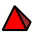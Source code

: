 <?xml version="1.0" encoding="UTF-8"?>
<dia:diagram xmlns:dia="http://www.lysator.liu.se/~alla/dia/">
  <dia:layer name="Background" visible="true" connectable="true"/>
  <dia:layer name="OU" visible="false" connectable="false">
    <dia:object type="Standard - Polygon" version="0" id="O0">
      <dia:attribute name="obj_pos">
        <dia:point val="0.5,-22.2"/>
      </dia:attribute>
      <dia:attribute name="obj_bb">
        <dia:rectangle val="0.475,-22.525;2.325,-20.975"/>
      </dia:attribute>
      <dia:attribute name="poly_points">
        <dia:point val="0.5,-22.2"/>
        <dia:point val="1.6,-22.4"/>
        <dia:point val="1.7,-22.5"/>
        <dia:point val="2.1,-22.5"/>
        <dia:point val="2.2,-22.4"/>
        <dia:point val="2.3,-22.4"/>
        <dia:point val="2.3,-21.1"/>
        <dia:point val="2.2,-21"/>
        <dia:point val="0.6,-21"/>
        <dia:point val="0.5,-21.1"/>
      </dia:attribute>
      <dia:attribute name="line_width">
        <dia:real val="0.05"/>
      </dia:attribute>
      <dia:attribute name="inner_color">
        <dia:color val="#c47f00ff"/>
      </dia:attribute>
      <dia:attribute name="show_background">
        <dia:boolean val="true"/>
      </dia:attribute>
    </dia:object>
    <dia:object type="Standard - Polygon" version="0" id="O1">
      <dia:attribute name="obj_pos">
        <dia:point val="0,-22.3"/>
      </dia:attribute>
      <dia:attribute name="obj_bb">
        <dia:rectangle val="-0.025,-22.425;2.325,-20.675"/>
      </dia:attribute>
      <dia:attribute name="poly_points">
        <dia:point val="0,-22.3"/>
        <dia:point val="0.1,-22.4"/>
        <dia:point val="1.6,-22.4"/>
        <dia:point val="1.7,-22.3"/>
        <dia:point val="2.3,-22.3"/>
        <dia:point val="2.3,-20.8"/>
        <dia:point val="2.2,-20.7"/>
        <dia:point val="0.1,-20.7"/>
        <dia:point val="0,-20.8"/>
      </dia:attribute>
      <dia:attribute name="line_width">
        <dia:real val="0.05"/>
      </dia:attribute>
      <dia:attribute name="inner_color">
        <dia:color val="#ffa500ff"/>
      </dia:attribute>
      <dia:attribute name="show_background">
        <dia:boolean val="true"/>
      </dia:attribute>
    </dia:object>
  </dia:layer>
  <dia:layer name="Certificate" visible="false" connectable="false" active="true">
    <dia:object type="Standard - Box" version="0" id="O2">
      <dia:attribute name="obj_pos">
        <dia:point val="0,-22.5"/>
      </dia:attribute>
      <dia:attribute name="obj_bb">
        <dia:rectangle val="-0.025,-22.525;2.325,-20.675"/>
      </dia:attribute>
      <dia:attribute name="elem_corner">
        <dia:point val="0,-22.5"/>
      </dia:attribute>
      <dia:attribute name="elem_width">
        <dia:real val="2.3"/>
      </dia:attribute>
      <dia:attribute name="elem_height">
        <dia:real val="1.8"/>
      </dia:attribute>
      <dia:attribute name="border_width">
        <dia:real val="0.05"/>
      </dia:attribute>
      <dia:attribute name="show_background">
        <dia:boolean val="true"/>
      </dia:attribute>
    </dia:object>
    <dia:object type="Standard - Polygon" version="0" id="O3">
      <dia:attribute name="obj_pos">
        <dia:point val="1.8,-21"/>
      </dia:attribute>
      <dia:attribute name="obj_bb">
        <dia:rectangle val="1.553,-21.039;1.932,-20.517"/>
      </dia:attribute>
      <dia:attribute name="poly_points">
        <dia:point val="1.8,-21"/>
        <dia:point val="1.9,-20.9"/>
        <dia:point val="1.7,-20.6"/>
        <dia:point val="1.7,-20.7"/>
        <dia:point val="1.6,-20.7"/>
      </dia:attribute>
      <dia:attribute name="line_width">
        <dia:real val="0.05"/>
      </dia:attribute>
      <dia:attribute name="inner_color">
        <dia:color val="#ff0000ff"/>
      </dia:attribute>
      <dia:attribute name="show_background">
        <dia:boolean val="true"/>
      </dia:attribute>
    </dia:object>
    <dia:object type="Standard - Polygon" version="0" id="O4">
      <dia:attribute name="obj_pos">
        <dia:point val="2.1,-21"/>
      </dia:attribute>
      <dia:attribute name="obj_bb">
        <dia:rectangle val="1.968,-21.039;2.347,-20.517"/>
      </dia:attribute>
      <dia:attribute name="poly_points">
        <dia:point val="2.1,-21"/>
        <dia:point val="2,-20.9"/>
        <dia:point val="2.2,-20.6"/>
        <dia:point val="2.2,-20.7"/>
        <dia:point val="2.3,-20.7"/>
      </dia:attribute>
      <dia:attribute name="line_width">
        <dia:real val="0.05"/>
      </dia:attribute>
      <dia:attribute name="inner_color">
        <dia:color val="#ff0000ff"/>
      </dia:attribute>
      <dia:attribute name="show_background">
        <dia:boolean val="true"/>
      </dia:attribute>
    </dia:object>
    <dia:object type="Standard - Box" version="0" id="O5">
      <dia:attribute name="obj_pos">
        <dia:point val="0.2,-22.3"/>
      </dia:attribute>
      <dia:attribute name="obj_bb">
        <dia:rectangle val="0.175,-22.325;2.125,-20.875"/>
      </dia:attribute>
      <dia:attribute name="elem_corner">
        <dia:point val="0.2,-22.3"/>
      </dia:attribute>
      <dia:attribute name="elem_width">
        <dia:real val="1.9"/>
      </dia:attribute>
      <dia:attribute name="elem_height">
        <dia:real val="1.4"/>
      </dia:attribute>
      <dia:attribute name="border_width">
        <dia:real val="0.05"/>
      </dia:attribute>
      <dia:attribute name="border_color">
        <dia:color val="#0000ffff"/>
      </dia:attribute>
      <dia:attribute name="show_background">
        <dia:boolean val="false"/>
      </dia:attribute>
    </dia:object>
    <dia:object type="Standard - Ellipse" version="0" id="O6">
      <dia:attribute name="obj_pos">
        <dia:point val="1.7,-21.3"/>
      </dia:attribute>
      <dia:attribute name="obj_bb">
        <dia:rectangle val="1.675,-21.325;2.225,-20.775"/>
      </dia:attribute>
      <dia:attribute name="elem_corner">
        <dia:point val="1.7,-21.3"/>
      </dia:attribute>
      <dia:attribute name="elem_width">
        <dia:real val="0.5"/>
      </dia:attribute>
      <dia:attribute name="elem_height">
        <dia:real val="0.5"/>
      </dia:attribute>
      <dia:attribute name="border_width">
        <dia:real val="0.05"/>
      </dia:attribute>
      <dia:attribute name="inner_color">
        <dia:color val="#ffff00ff"/>
      </dia:attribute>
    </dia:object>
  </dia:layer>
  <dia:layer name="Policy" visible="false" connectable="false">
    <dia:object type="Standard - Box" version="0" id="O7">
      <dia:attribute name="obj_pos">
        <dia:point val="1.15,-21.04"/>
      </dia:attribute>
      <dia:attribute name="obj_bb">
        <dia:rectangle val="1.125,-21.065;2.075,-20.575"/>
      </dia:attribute>
      <dia:attribute name="elem_corner">
        <dia:point val="1.15,-21.04"/>
      </dia:attribute>
      <dia:attribute name="elem_width">
        <dia:real val="0.9"/>
      </dia:attribute>
      <dia:attribute name="elem_height">
        <dia:real val="0.44"/>
      </dia:attribute>
      <dia:attribute name="border_width">
        <dia:real val="0.05"/>
      </dia:attribute>
      <dia:attribute name="show_background">
        <dia:boolean val="true"/>
      </dia:attribute>
    </dia:object>
    <dia:object type="Standard - Beziergon" version="0" id="O8">
      <dia:attribute name="obj_pos">
        <dia:point val="0.4,-22.2"/>
      </dia:attribute>
      <dia:attribute name="obj_bb">
        <dia:rectangle val="0.2,-22.425;2.1,-20.575"/>
      </dia:attribute>
      <dia:attribute name="bez_points">
        <dia:point val="0.4,-22.2"/>
        <dia:point val="0.4,-22.3"/>
        <dia:point val="0.3,-22.4"/>
        <dia:point val="0.2,-22.4"/>
        <dia:point val="0.733,-22.4"/>
        <dia:point val="1.267,-22.4"/>
        <dia:point val="1.8,-22.4"/>
        <dia:point val="1.9,-22.4"/>
        <dia:point val="2,-22.3"/>
        <dia:point val="2,-22.2"/>
        <dia:point val="1.967,-21.733"/>
        <dia:point val="1.9,-20.9"/>
        <dia:point val="1.9,-20.8"/>
        <dia:point val="1.9,-20.7"/>
        <dia:point val="2,-20.6"/>
        <dia:point val="2.1,-20.6"/>
        <dia:point val="1.567,-20.6"/>
        <dia:point val="1.033,-20.6"/>
        <dia:point val="0.5,-20.6"/>
        <dia:point val="0.4,-20.6"/>
        <dia:point val="0.3,-20.7"/>
        <dia:point val="0.3,-20.8"/>
        <dia:point val="0.3,-20.9"/>
        <dia:point val="0.367,-21.733"/>
      </dia:attribute>
      <dia:attribute name="corner_types">
        <dia:enum val="2"/>
        <dia:enum val="2"/>
        <dia:enum val="2"/>
        <dia:enum val="2"/>
        <dia:enum val="0"/>
        <dia:enum val="2"/>
        <dia:enum val="2"/>
        <dia:enum val="0"/>
        <dia:enum val="2"/>
      </dia:attribute>
      <dia:attribute name="line_width">
        <dia:real val="0.05"/>
      </dia:attribute>
      <dia:attribute name="show_background">
        <dia:boolean val="true"/>
      </dia:attribute>
    </dia:object>
    <dia:object type="Gradient - Dark-light vertical gradient" version="1" id="O9">
      <dia:attribute name="obj_pos">
        <dia:point val="0.4,-22.25"/>
      </dia:attribute>
      <dia:attribute name="obj_bb">
        <dia:rectangle val="0.4,-22.25;2,-21.65"/>
      </dia:attribute>
      <dia:attribute name="meta">
        <dia:composite type="dict"/>
      </dia:attribute>
      <dia:attribute name="elem_corner">
        <dia:point val="0.4,-22.25"/>
      </dia:attribute>
      <dia:attribute name="elem_width">
        <dia:real val="1.6"/>
      </dia:attribute>
      <dia:attribute name="elem_height">
        <dia:real val="0.6"/>
      </dia:attribute>
      <dia:attribute name="line_width">
        <dia:real val="0.05"/>
      </dia:attribute>
      <dia:attribute name="line_colour">
        <dia:color val="#000000ff"/>
      </dia:attribute>
      <dia:attribute name="fill_colour">
        <dia:color val="#ffffffff"/>
      </dia:attribute>
      <dia:attribute name="show_background">
        <dia:boolean val="true"/>
      </dia:attribute>
      <dia:attribute name="line_style">
        <dia:enum val="0"/>
        <dia:real val="1"/>
      </dia:attribute>
      <dia:attribute name="flip_horizontal">
        <dia:boolean val="false"/>
      </dia:attribute>
      <dia:attribute name="flip_vertical">
        <dia:boolean val="false"/>
      </dia:attribute>
      <dia:attribute name="subscale">
        <dia:real val="1"/>
      </dia:attribute>
    </dia:object>
    <dia:object type="Standard - Ellipse" version="0" id="O10">
      <dia:attribute name="obj_pos">
        <dia:point val="1.9,-21.04"/>
      </dia:attribute>
      <dia:attribute name="obj_bb">
        <dia:rectangle val="1.875,-21.065;2.245,-20.575"/>
      </dia:attribute>
      <dia:attribute name="elem_corner">
        <dia:point val="1.9,-21.04"/>
      </dia:attribute>
      <dia:attribute name="elem_width">
        <dia:real val="0.32"/>
      </dia:attribute>
      <dia:attribute name="elem_height">
        <dia:real val="0.44"/>
      </dia:attribute>
      <dia:attribute name="border_width">
        <dia:real val="0.05"/>
      </dia:attribute>
    </dia:object>
    <dia:object type="Standard - Polygon" version="0" id="O11">
      <dia:attribute name="obj_pos">
        <dia:point val="0.3,-22.4"/>
      </dia:attribute>
      <dia:attribute name="obj_bb">
        <dia:rectangle val="0.265,-22.425;1.3,-22.375"/>
      </dia:attribute>
      <dia:attribute name="poly_points">
        <dia:point val="0.3,-22.4"/>
        <dia:point val="1.3,-22.4"/>
        <dia:point val="0.3,-22.4"/>
      </dia:attribute>
      <dia:attribute name="line_width">
        <dia:real val="0.05"/>
      </dia:attribute>
      <dia:attribute name="show_background">
        <dia:boolean val="true"/>
      </dia:attribute>
    </dia:object>
    <dia:object type="Standard - Polygon" version="0" id="O12">
      <dia:attribute name="obj_pos">
        <dia:point val="0.2,-22.4"/>
      </dia:attribute>
      <dia:attribute name="obj_bb">
        <dia:rectangle val="0.2,-22.4;2,-22.2"/>
      </dia:attribute>
      <dia:attribute name="poly_points">
        <dia:point val="0.2,-22.4"/>
        <dia:point val="1.88,-22.4"/>
        <dia:point val="1.96,-22.32"/>
        <dia:point val="2,-22.2"/>
        <dia:point val="0.4,-22.2"/>
        <dia:point val="0.36,-22.32"/>
      </dia:attribute>
      <dia:attribute name="line_color">
        <dia:color val="#d6d6d6ff"/>
      </dia:attribute>
      <dia:attribute name="line_width">
        <dia:real val="2.986e-38"/>
      </dia:attribute>
      <dia:attribute name="inner_color">
        <dia:color val="#d6d6d6ff"/>
      </dia:attribute>
      <dia:attribute name="show_background">
        <dia:boolean val="true"/>
      </dia:attribute>
    </dia:object>
    <dia:object type="Standard - Beziergon" version="0" id="O13">
      <dia:attribute name="obj_pos">
        <dia:point val="0.4,-22.2"/>
      </dia:attribute>
      <dia:attribute name="obj_bb">
        <dia:rectangle val="0.2,-22.425;2.1,-20.575"/>
      </dia:attribute>
      <dia:attribute name="bez_points">
        <dia:point val="0.4,-22.2"/>
        <dia:point val="0.4,-22.3"/>
        <dia:point val="0.3,-22.4"/>
        <dia:point val="0.2,-22.4"/>
        <dia:point val="0.733,-22.4"/>
        <dia:point val="1.267,-22.4"/>
        <dia:point val="1.8,-22.4"/>
        <dia:point val="1.9,-22.4"/>
        <dia:point val="2,-22.3"/>
        <dia:point val="2,-22.2"/>
        <dia:point val="1.967,-21.733"/>
        <dia:point val="1.9,-20.9"/>
        <dia:point val="1.9,-20.8"/>
        <dia:point val="1.9,-20.7"/>
        <dia:point val="2,-20.6"/>
        <dia:point val="2.1,-20.6"/>
        <dia:point val="1.567,-20.6"/>
        <dia:point val="1.033,-20.6"/>
        <dia:point val="0.5,-20.6"/>
        <dia:point val="0.4,-20.6"/>
        <dia:point val="0.3,-20.7"/>
        <dia:point val="0.3,-20.8"/>
        <dia:point val="0.3,-20.9"/>
        <dia:point val="0.367,-21.733"/>
      </dia:attribute>
      <dia:attribute name="corner_types">
        <dia:enum val="2"/>
        <dia:enum val="2"/>
        <dia:enum val="2"/>
        <dia:enum val="2"/>
        <dia:enum val="0"/>
        <dia:enum val="2"/>
        <dia:enum val="2"/>
        <dia:enum val="0"/>
        <dia:enum val="2"/>
      </dia:attribute>
      <dia:attribute name="line_width">
        <dia:real val="0.05"/>
      </dia:attribute>
      <dia:attribute name="show_background">
        <dia:boolean val="false"/>
      </dia:attribute>
    </dia:object>
  </dia:layer>
  <dia:layer name="Lines - Staggered" visible="false" connectable="false">
    <dia:object type="Standard - Line" version="0" id="O14">
      <dia:attribute name="obj_pos">
        <dia:point val="0.68,-22.1"/>
      </dia:attribute>
      <dia:attribute name="obj_bb">
        <dia:rectangle val="0.655,-22.125;1.805,-22.075"/>
      </dia:attribute>
      <dia:attribute name="conn_endpoints">
        <dia:point val="0.68,-22.1"/>
        <dia:point val="1.78,-22.1"/>
      </dia:attribute>
      <dia:attribute name="numcp">
        <dia:int val="1"/>
      </dia:attribute>
      <dia:attribute name="line_width">
        <dia:real val="0.05"/>
      </dia:attribute>
    </dia:object>
    <dia:object type="Standard - Line" version="0" id="O15">
      <dia:attribute name="obj_pos">
        <dia:point val="0.64,-21.8"/>
      </dia:attribute>
      <dia:attribute name="obj_bb">
        <dia:rectangle val="0.615,-21.825;1.765,-21.775"/>
      </dia:attribute>
      <dia:attribute name="conn_endpoints">
        <dia:point val="0.64,-21.8"/>
        <dia:point val="1.74,-21.8"/>
      </dia:attribute>
      <dia:attribute name="numcp">
        <dia:int val="1"/>
      </dia:attribute>
      <dia:attribute name="line_width">
        <dia:real val="0.05"/>
      </dia:attribute>
    </dia:object>
    <dia:object type="Standard - Line" version="0" id="O16">
      <dia:attribute name="obj_pos">
        <dia:point val="0.62,-21.5"/>
      </dia:attribute>
      <dia:attribute name="obj_bb">
        <dia:rectangle val="0.595,-21.525;1.745,-21.475"/>
      </dia:attribute>
      <dia:attribute name="conn_endpoints">
        <dia:point val="0.62,-21.5"/>
        <dia:point val="1.72,-21.5"/>
      </dia:attribute>
      <dia:attribute name="numcp">
        <dia:int val="1"/>
      </dia:attribute>
      <dia:attribute name="line_width">
        <dia:real val="0.05"/>
      </dia:attribute>
    </dia:object>
    <dia:object type="Standard - Line" version="0" id="O17">
      <dia:attribute name="obj_pos">
        <dia:point val="0.6,-21.2"/>
      </dia:attribute>
      <dia:attribute name="obj_bb">
        <dia:rectangle val="0.575,-21.225;1.705,-21.175"/>
      </dia:attribute>
      <dia:attribute name="conn_endpoints">
        <dia:point val="0.6,-21.2"/>
        <dia:point val="1.68,-21.2"/>
      </dia:attribute>
      <dia:attribute name="numcp">
        <dia:int val="1"/>
      </dia:attribute>
      <dia:attribute name="line_width">
        <dia:real val="0.05"/>
      </dia:attribute>
    </dia:object>
    <dia:object type="Standard - Line" version="0" id="O18">
      <dia:attribute name="obj_pos">
        <dia:point val="0.58,-20.9"/>
      </dia:attribute>
      <dia:attribute name="obj_bb">
        <dia:rectangle val="0.555,-20.925;1.685,-20.875"/>
      </dia:attribute>
      <dia:attribute name="conn_endpoints">
        <dia:point val="0.58,-20.9"/>
        <dia:point val="1.66,-20.9"/>
      </dia:attribute>
      <dia:attribute name="numcp">
        <dia:int val="1"/>
      </dia:attribute>
      <dia:attribute name="line_width">
        <dia:real val="0.05"/>
      </dia:attribute>
    </dia:object>
  </dia:layer>
  <dia:layer name="Lines - Straight" visible="false" connectable="false">
    <dia:object type="Standard - Line" version="0" id="O19">
      <dia:attribute name="obj_pos">
        <dia:point val="0.4,-21.9"/>
      </dia:attribute>
      <dia:attribute name="obj_bb">
        <dia:rectangle val="0.375,-21.925;1.925,-21.875"/>
      </dia:attribute>
      <dia:attribute name="conn_endpoints">
        <dia:point val="0.4,-21.9"/>
        <dia:point val="1.9,-21.9"/>
      </dia:attribute>
      <dia:attribute name="numcp">
        <dia:int val="1"/>
      </dia:attribute>
      <dia:attribute name="line_width">
        <dia:real val="0.05"/>
      </dia:attribute>
    </dia:object>
    <dia:object type="Standard - Line" version="0" id="O20">
      <dia:attribute name="obj_pos">
        <dia:point val="0.4,-21.7"/>
      </dia:attribute>
      <dia:attribute name="obj_bb">
        <dia:rectangle val="0.375,-21.725;1.925,-21.675"/>
      </dia:attribute>
      <dia:attribute name="conn_endpoints">
        <dia:point val="0.4,-21.7"/>
        <dia:point val="1.9,-21.7"/>
      </dia:attribute>
      <dia:attribute name="numcp">
        <dia:int val="1"/>
      </dia:attribute>
      <dia:attribute name="line_width">
        <dia:real val="0.05"/>
      </dia:attribute>
    </dia:object>
    <dia:object type="Standard - Line" version="0" id="O21">
      <dia:attribute name="obj_pos">
        <dia:point val="0.7,-22.1"/>
      </dia:attribute>
      <dia:attribute name="obj_bb">
        <dia:rectangle val="0.675,-22.125;1.625,-22.075"/>
      </dia:attribute>
      <dia:attribute name="conn_endpoints">
        <dia:point val="0.7,-22.1"/>
        <dia:point val="1.6,-22.1"/>
      </dia:attribute>
      <dia:attribute name="numcp">
        <dia:int val="1"/>
      </dia:attribute>
      <dia:attribute name="line_width">
        <dia:real val="0.05"/>
      </dia:attribute>
    </dia:object>
    <dia:object type="Standard - Line" version="0" id="O22">
      <dia:attribute name="obj_pos">
        <dia:point val="0.4,-21.5"/>
      </dia:attribute>
      <dia:attribute name="obj_bb">
        <dia:rectangle val="0.375,-21.525;1.925,-21.475"/>
      </dia:attribute>
      <dia:attribute name="conn_endpoints">
        <dia:point val="0.4,-21.5"/>
        <dia:point val="1.9,-21.5"/>
      </dia:attribute>
      <dia:attribute name="numcp">
        <dia:int val="1"/>
      </dia:attribute>
      <dia:attribute name="line_width">
        <dia:real val="0.05"/>
      </dia:attribute>
    </dia:object>
    <dia:object type="Standard - Line" version="0" id="O23">
      <dia:attribute name="obj_pos">
        <dia:point val="0.4,-21.3"/>
      </dia:attribute>
      <dia:attribute name="obj_bb">
        <dia:rectangle val="0.375,-21.325;1.625,-21.275"/>
      </dia:attribute>
      <dia:attribute name="conn_endpoints">
        <dia:point val="0.4,-21.3"/>
        <dia:point val="1.6,-21.3"/>
      </dia:attribute>
      <dia:attribute name="numcp">
        <dia:int val="1"/>
      </dia:attribute>
      <dia:attribute name="line_width">
        <dia:real val="0.05"/>
      </dia:attribute>
    </dia:object>
    <dia:object type="Standard - Line" version="0" id="O24">
      <dia:attribute name="obj_pos">
        <dia:point val="0.4,-21.1"/>
      </dia:attribute>
      <dia:attribute name="obj_bb">
        <dia:rectangle val="0.375,-21.125;1.625,-21.075"/>
      </dia:attribute>
      <dia:attribute name="conn_endpoints">
        <dia:point val="0.4,-21.1"/>
        <dia:point val="1.6,-21.1"/>
      </dia:attribute>
      <dia:attribute name="numcp">
        <dia:int val="1"/>
      </dia:attribute>
      <dia:attribute name="line_width">
        <dia:real val="0.05"/>
      </dia:attribute>
    </dia:object>
  </dia:layer>
  <dia:layer name="Citrix" visible="false" connectable="false">
    <dia:object type="Standard - Polygon" version="0" id="O25">
      <dia:attribute name="obj_pos">
        <dia:point val="1.15,-22.2"/>
      </dia:attribute>
      <dia:attribute name="obj_bb">
        <dia:rectangle val="0.53,-22.2;1.77,-21.02"/>
      </dia:attribute>
      <dia:attribute name="poly_points">
        <dia:point val="1.15,-22.2"/>
        <dia:point val="1.77,-21.61"/>
        <dia:point val="1.15,-21.02"/>
        <dia:point val="0.53,-21.61"/>
      </dia:attribute>
      <dia:attribute name="line_width">
        <dia:real val="2.986e-38"/>
      </dia:attribute>
      <dia:attribute name="show_background">
        <dia:boolean val="true"/>
      </dia:attribute>
    </dia:object>
    <dia:object type="Standard - Beziergon" version="0" id="O26">
      <dia:attribute name="obj_pos">
        <dia:point val="1.15,-22.2"/>
      </dia:attribute>
      <dia:attribute name="obj_bb">
        <dia:rectangle val="0.525,-22.2;1.775,-21.02"/>
      </dia:attribute>
      <dia:attribute name="bez_points">
        <dia:point val="1.15,-22.2"/>
        <dia:point val="1.494,-22.2"/>
        <dia:point val="1.775,-21.934"/>
        <dia:point val="1.775,-21.61"/>
        <dia:point val="1.775,-21.285"/>
        <dia:point val="1.494,-21.02"/>
        <dia:point val="1.15,-21.02"/>
        <dia:point val="0.806,-21.02"/>
        <dia:point val="0.525,-21.285"/>
        <dia:point val="0.525,-21.61"/>
        <dia:point val="0.525,-21.934"/>
        <dia:point val="0.806,-22.2"/>
      </dia:attribute>
      <dia:attribute name="corner_types">
        <dia:enum val="2"/>
        <dia:enum val="2"/>
        <dia:enum val="2"/>
        <dia:enum val="2"/>
        <dia:enum val="2"/>
      </dia:attribute>
      <dia:attribute name="line_color">
        <dia:color val="#7f7f7fff"/>
      </dia:attribute>
      <dia:attribute name="line_width">
        <dia:real val="0"/>
      </dia:attribute>
      <dia:attribute name="inner_color">
        <dia:color val="#4d4d4dff"/>
      </dia:attribute>
      <dia:attribute name="show_background">
        <dia:boolean val="true"/>
      </dia:attribute>
    </dia:object>
    <dia:object type="Standard - Path" version="0" id="O27">
      <dia:attribute name="obj_pos">
        <dia:point val="1.15,-21.715"/>
      </dia:attribute>
      <dia:attribute name="obj_bb">
        <dia:rectangle val="0.625,-22.1;1.675,-21.1"/>
      </dia:attribute>
      <dia:attribute name="meta">
        <dia:composite type="dict"/>
      </dia:attribute>
      <dia:attribute name="bez_points">
        <dia:bezpoint type="moveto" p1="1.15,-21.715"/>
        <dia:bezpoint type="curveto" p1="1.219,-21.715" p2="1.275,-21.663" p3="1.275,-21.6"/>
        <dia:bezpoint type="curveto" p1="1.275,-21.537" p2="1.219,-21.485" p3="1.15,-21.485"/>
        <dia:bezpoint type="curveto" p1="1.081,-21.485" p2="1.025,-21.537" p3="1.025,-21.6"/>
        <dia:bezpoint type="curveto" p1="1.025,-21.663" p2="1.081,-21.715" p3="1.15,-21.715"/>
        <dia:bezpoint type="moveto" p1="1.15,-22.1"/>
        <dia:bezpoint type="curveto" p1="1.439,-22.1" p2="1.675,-21.875" p3="1.675,-21.6"/>
        <dia:bezpoint type="curveto" p1="1.675,-21.325" p2="1.439,-21.1" p3="1.15,-21.1"/>
        <dia:bezpoint type="curveto" p1="0.861,-21.1" p2="0.625,-21.325" p3="0.625,-21.6"/>
        <dia:bezpoint type="curveto" p1="0.625,-21.875" p2="0.861,-22.1" p3="1.15,-22.1"/>
        <dia:bezpoint type="moveto" p1="1.15,-22.004"/>
        <dia:bezpoint type="curveto" p1="1.384,-22.004" p2="1.575,-21.822" p3="1.575,-21.6"/>
        <dia:bezpoint type="curveto" p1="1.575,-21.378" p2="1.384,-21.196" p3="1.15,-21.196"/>
        <dia:bezpoint type="curveto" p1="0.916,-21.196" p2="0.725,-21.378" p3="0.725,-21.6"/>
        <dia:bezpoint type="curveto" p1="0.725,-21.822" p2="0.916,-22.004" p3="1.15,-22.004"/>
        <dia:bezpoint type="moveto" p1="1.15,-21.908"/>
        <dia:bezpoint type="curveto" p1="1.329,-21.908" p2="1.475,-21.769" p3="1.475,-21.6"/>
        <dia:bezpoint type="curveto" p1="1.475,-21.431" p2="1.329,-21.292" p3="1.15,-21.292"/>
        <dia:bezpoint type="curveto" p1="0.971,-21.292" p2="0.825,-21.431" p3="0.825,-21.6"/>
        <dia:bezpoint type="curveto" p1="0.825,-21.769" p2="0.971,-21.908" p3="1.15,-21.908"/>
        <dia:bezpoint type="moveto" p1="1.15,-21.811"/>
        <dia:bezpoint type="curveto" p1="1.274,-21.811" p2="1.375,-21.716" p3="1.375,-21.6"/>
        <dia:bezpoint type="curveto" p1="1.375,-21.484" p2="1.274,-21.389" p3="1.15,-21.389"/>
        <dia:bezpoint type="curveto" p1="1.026,-21.389" p2="0.925,-21.484" p3="0.925,-21.6"/>
        <dia:bezpoint type="curveto" p1="0.925,-21.716" p2="1.026,-21.811" p3="1.15,-21.811"/>
      </dia:attribute>
      <dia:attribute name="stroke_or_fill">
        <dia:enum val="3"/>
      </dia:attribute>
      <dia:attribute name="line_width">
        <dia:real val="0"/>
      </dia:attribute>
      <dia:attribute name="line_colour">
        <dia:color val="#7f7f7fff"/>
      </dia:attribute>
      <dia:attribute name="line_style">
        <dia:enum val="0"/>
        <dia:real val="1"/>
      </dia:attribute>
      <dia:attribute name="line_join">
        <dia:enum val="0"/>
      </dia:attribute>
      <dia:attribute name="line_caps">
        <dia:enum val="0"/>
      </dia:attribute>
      <dia:attribute name="fill_colour">
        <dia:color val="#ffffffff"/>
      </dia:attribute>
      <dia:attribute name="show_control_lines">
        <dia:boolean val="false"/>
      </dia:attribute>
      <dia:attribute name="pattern"/>
    </dia:object>
    <dia:object type="Standard - Polygon" version="0" id="O28">
      <dia:attribute name="obj_pos">
        <dia:point val="1.075,-22.15"/>
      </dia:attribute>
      <dia:attribute name="obj_bb">
        <dia:rectangle val="1.075,-22.15;1.725,-21.5"/>
      </dia:attribute>
      <dia:attribute name="poly_points">
        <dia:point val="1.075,-22.15"/>
        <dia:point val="1.375,-22.1"/>
        <dia:point val="1.575,-21.95"/>
        <dia:point val="1.675,-21.8"/>
        <dia:point val="1.725,-21.5"/>
        <dia:point val="1.325,-21.5"/>
        <dia:point val="1.275,-21.7"/>
        <dia:point val="1.075,-21.75"/>
      </dia:attribute>
      <dia:attribute name="line_color">
        <dia:color val="#4d4d4dff"/>
      </dia:attribute>
      <dia:attribute name="line_width">
        <dia:real val="0"/>
      </dia:attribute>
      <dia:attribute name="inner_color">
        <dia:color val="#4d4d4dff"/>
      </dia:attribute>
      <dia:attribute name="show_background">
        <dia:boolean val="true"/>
      </dia:attribute>
    </dia:object>
  </dia:layer>
  <dia:layer name="Group User" visible="false" connectable="false">
    <dia:object type="Standard - Beziergon" version="0" id="O29">
      <dia:attribute name="obj_pos">
        <dia:point val="1.1,-21.6"/>
      </dia:attribute>
      <dia:attribute name="obj_bb">
        <dia:rectangle val="0.965,-21.784;1.835,-20.975"/>
      </dia:attribute>
      <dia:attribute name="bez_points">
        <dia:point val="1.1,-21.6"/>
        <dia:point val="1.171,-21.812"/>
        <dia:point val="1.629,-21.812"/>
        <dia:point val="1.7,-21.6"/>
        <dia:point val="1.8,-21.3"/>
        <dia:point val="1.8,-21"/>
        <dia:point val="1.8,-21"/>
        <dia:point val="1.5,-21"/>
        <dia:point val="1.3,-21"/>
        <dia:point val="1,-21"/>
        <dia:point val="1,-21"/>
        <dia:point val="1,-21.3"/>
      </dia:attribute>
      <dia:attribute name="corner_types">
        <dia:enum val="1"/>
        <dia:enum val="1"/>
        <dia:enum val="2"/>
        <dia:enum val="2"/>
        <dia:enum val="1"/>
      </dia:attribute>
      <dia:attribute name="line_width">
        <dia:real val="0.05"/>
      </dia:attribute>
      <dia:attribute name="inner_color">
        <dia:color val="#00ff00ff"/>
      </dia:attribute>
      <dia:attribute name="show_background">
        <dia:boolean val="true"/>
      </dia:attribute>
    </dia:object>
    <dia:object type="Standard - Ellipse" version="0" id="O30">
      <dia:attribute name="obj_pos">
        <dia:point val="1.1,-22.2"/>
      </dia:attribute>
      <dia:attribute name="obj_bb">
        <dia:rectangle val="1.075,-22.225;1.725,-21.575"/>
      </dia:attribute>
      <dia:attribute name="elem_corner">
        <dia:point val="1.1,-22.2"/>
      </dia:attribute>
      <dia:attribute name="elem_width">
        <dia:real val="0.6"/>
      </dia:attribute>
      <dia:attribute name="elem_height">
        <dia:real val="0.6"/>
      </dia:attribute>
      <dia:attribute name="border_width">
        <dia:real val="0.05"/>
      </dia:attribute>
      <dia:attribute name="inner_color">
        <dia:color val="#ffd381ff"/>
      </dia:attribute>
    </dia:object>
  </dia:layer>
  <dia:layer name="User" visible="false" connectable="false">
    <dia:object type="Standard - Beziergon" version="0" id="O31">
      <dia:attribute name="obj_pos">
        <dia:point val="0.6,-21.5"/>
      </dia:attribute>
      <dia:attribute name="obj_bb">
        <dia:rectangle val="0.465,-21.684;1.335,-20.875"/>
      </dia:attribute>
      <dia:attribute name="bez_points">
        <dia:point val="0.6,-21.5"/>
        <dia:point val="0.671,-21.712"/>
        <dia:point val="1.129,-21.712"/>
        <dia:point val="1.2,-21.5"/>
        <dia:point val="1.3,-21.2"/>
        <dia:point val="1.3,-20.9"/>
        <dia:point val="1.3,-20.9"/>
        <dia:point val="1,-20.9"/>
        <dia:point val="0.8,-20.9"/>
        <dia:point val="0.5,-20.9"/>
        <dia:point val="0.5,-20.9"/>
        <dia:point val="0.5,-21.2"/>
      </dia:attribute>
      <dia:attribute name="corner_types">
        <dia:enum val="1"/>
        <dia:enum val="1"/>
        <dia:enum val="2"/>
        <dia:enum val="2"/>
        <dia:enum val="1"/>
      </dia:attribute>
      <dia:attribute name="line_width">
        <dia:real val="0.05"/>
      </dia:attribute>
      <dia:attribute name="inner_color">
        <dia:color val="#0000ffff"/>
      </dia:attribute>
      <dia:attribute name="show_background">
        <dia:boolean val="true"/>
      </dia:attribute>
    </dia:object>
    <dia:object type="Standard - Ellipse" version="0" id="O32">
      <dia:attribute name="obj_pos">
        <dia:point val="0.6,-22.1"/>
      </dia:attribute>
      <dia:attribute name="obj_bb">
        <dia:rectangle val="0.575,-22.125;1.225,-21.475"/>
      </dia:attribute>
      <dia:attribute name="elem_corner">
        <dia:point val="0.6,-22.1"/>
      </dia:attribute>
      <dia:attribute name="elem_width">
        <dia:real val="0.6"/>
      </dia:attribute>
      <dia:attribute name="elem_height">
        <dia:real val="0.6"/>
      </dia:attribute>
      <dia:attribute name="border_width">
        <dia:real val="0.05"/>
      </dia:attribute>
      <dia:attribute name="inner_color">
        <dia:color val="#ffd381ff"/>
      </dia:attribute>
    </dia:object>
  </dia:layer>
  <dia:layer name="Admin User" visible="false" connectable="false">
    <dia:object type="Standard - Beziergon" version="0" id="O33">
      <dia:attribute name="obj_pos">
        <dia:point val="0.6,-21.5"/>
      </dia:attribute>
      <dia:attribute name="obj_bb">
        <dia:rectangle val="0.465,-21.684;1.335,-20.875"/>
      </dia:attribute>
      <dia:attribute name="bez_points">
        <dia:point val="0.6,-21.5"/>
        <dia:point val="0.671,-21.712"/>
        <dia:point val="1.129,-21.712"/>
        <dia:point val="1.2,-21.5"/>
        <dia:point val="1.3,-21.2"/>
        <dia:point val="1.3,-20.9"/>
        <dia:point val="1.3,-20.9"/>
        <dia:point val="1,-20.9"/>
        <dia:point val="0.8,-20.9"/>
        <dia:point val="0.5,-20.9"/>
        <dia:point val="0.5,-20.9"/>
        <dia:point val="0.5,-21.2"/>
      </dia:attribute>
      <dia:attribute name="corner_types">
        <dia:enum val="1"/>
        <dia:enum val="1"/>
        <dia:enum val="2"/>
        <dia:enum val="2"/>
        <dia:enum val="1"/>
      </dia:attribute>
      <dia:attribute name="line_width">
        <dia:real val="0.05"/>
      </dia:attribute>
      <dia:attribute name="inner_color">
        <dia:color val="#ff0000ff"/>
      </dia:attribute>
      <dia:attribute name="show_background">
        <dia:boolean val="true"/>
      </dia:attribute>
    </dia:object>
    <dia:object type="Standard - Ellipse" version="0" id="O34">
      <dia:attribute name="obj_pos">
        <dia:point val="0.6,-22.1"/>
      </dia:attribute>
      <dia:attribute name="obj_bb">
        <dia:rectangle val="0.575,-22.125;1.225,-21.475"/>
      </dia:attribute>
      <dia:attribute name="elem_corner">
        <dia:point val="0.6,-22.1"/>
      </dia:attribute>
      <dia:attribute name="elem_width">
        <dia:real val="0.6"/>
      </dia:attribute>
      <dia:attribute name="elem_height">
        <dia:real val="0.6"/>
      </dia:attribute>
      <dia:attribute name="border_width">
        <dia:real val="0.05"/>
      </dia:attribute>
      <dia:attribute name="inner_color">
        <dia:color val="#ffd381ff"/>
      </dia:attribute>
    </dia:object>
  </dia:layer>
  <dia:layer name="Tree" visible="false" connectable="false">
    <dia:object type="Standard - Line" version="0" id="O35">
      <dia:attribute name="obj_pos">
        <dia:point val="0.9,-22.5"/>
      </dia:attribute>
      <dia:attribute name="obj_bb">
        <dia:rectangle val="0.765,-22.525;1.035,-21.965"/>
      </dia:attribute>
      <dia:attribute name="conn_endpoints">
        <dia:point val="0.9,-22.5"/>
        <dia:point val="0.9,-22"/>
      </dia:attribute>
      <dia:attribute name="numcp">
        <dia:int val="1"/>
      </dia:attribute>
      <dia:attribute name="line_width">
        <dia:real val="0.05"/>
      </dia:attribute>
      <dia:attribute name="end_arrow">
        <dia:enum val="8"/>
      </dia:attribute>
      <dia:attribute name="end_arrow_length">
        <dia:real val="0.2"/>
      </dia:attribute>
      <dia:attribute name="end_arrow_width">
        <dia:real val="0.2"/>
      </dia:attribute>
    </dia:object>
    <dia:object type="Standard - Line" version="0" id="O36">
      <dia:attribute name="obj_pos">
        <dia:point val="0.9,-22.1"/>
      </dia:attribute>
      <dia:attribute name="obj_bb">
        <dia:rectangle val="0.365,-22.135;0.935,-21.565"/>
      </dia:attribute>
      <dia:attribute name="conn_endpoints">
        <dia:point val="0.9,-22.1"/>
        <dia:point val="0.4,-21.6"/>
      </dia:attribute>
      <dia:attribute name="numcp">
        <dia:int val="1"/>
      </dia:attribute>
      <dia:attribute name="line_width">
        <dia:real val="0.05"/>
      </dia:attribute>
      <dia:attribute name="end_arrow">
        <dia:enum val="8"/>
      </dia:attribute>
      <dia:attribute name="end_arrow_length">
        <dia:real val="0.2"/>
      </dia:attribute>
      <dia:attribute name="end_arrow_width">
        <dia:real val="0.2"/>
      </dia:attribute>
      <dia:connections>
        <dia:connection handle="0" to="O32" connection="1"/>
      </dia:connections>
    </dia:object>
    <dia:object type="Standard - Line" version="0" id="O37">
      <dia:attribute name="obj_pos">
        <dia:point val="0.9,-22.1"/>
      </dia:attribute>
      <dia:attribute name="obj_bb">
        <dia:rectangle val="0.865,-22.135;1.435,-21.565"/>
      </dia:attribute>
      <dia:attribute name="conn_endpoints">
        <dia:point val="0.9,-22.1"/>
        <dia:point val="1.4,-21.6"/>
      </dia:attribute>
      <dia:attribute name="numcp">
        <dia:int val="1"/>
      </dia:attribute>
      <dia:attribute name="line_width">
        <dia:real val="0.05"/>
      </dia:attribute>
      <dia:attribute name="end_arrow">
        <dia:enum val="8"/>
      </dia:attribute>
      <dia:attribute name="end_arrow_length">
        <dia:real val="0.2"/>
      </dia:attribute>
      <dia:attribute name="end_arrow_width">
        <dia:real val="0.2"/>
      </dia:attribute>
      <dia:connections>
        <dia:connection handle="0" to="O32" connection="1"/>
        <dia:connection handle="1" to="O30" connection="6"/>
      </dia:connections>
    </dia:object>
    <dia:object type="Standard - Line" version="0" id="O38">
      <dia:attribute name="obj_pos">
        <dia:point val="0.45,-21.65"/>
      </dia:attribute>
      <dia:attribute name="obj_bb">
        <dia:rectangle val="0.11,-21.682;0.482,-20.967"/>
      </dia:attribute>
      <dia:attribute name="conn_endpoints">
        <dia:point val="0.45,-21.65"/>
        <dia:point val="0.2,-21"/>
      </dia:attribute>
      <dia:attribute name="numcp">
        <dia:int val="1"/>
      </dia:attribute>
      <dia:attribute name="line_width">
        <dia:real val="0.05"/>
      </dia:attribute>
      <dia:attribute name="end_arrow">
        <dia:enum val="8"/>
      </dia:attribute>
      <dia:attribute name="end_arrow_length">
        <dia:real val="0.2"/>
      </dia:attribute>
      <dia:attribute name="end_arrow_width">
        <dia:real val="0.2"/>
      </dia:attribute>
    </dia:object>
    <dia:object type="Standard - Line" version="0" id="O39">
      <dia:attribute name="obj_pos">
        <dia:point val="0.5,-21.65"/>
      </dia:attribute>
      <dia:attribute name="obj_bb">
        <dia:rectangle val="0.469,-21.681;0.8,-20.966"/>
      </dia:attribute>
      <dia:attribute name="conn_endpoints">
        <dia:point val="0.5,-21.65"/>
        <dia:point val="0.7,-21"/>
      </dia:attribute>
      <dia:attribute name="numcp">
        <dia:int val="1"/>
      </dia:attribute>
      <dia:attribute name="line_width">
        <dia:real val="0.05"/>
      </dia:attribute>
      <dia:attribute name="end_arrow">
        <dia:enum val="8"/>
      </dia:attribute>
      <dia:attribute name="end_arrow_length">
        <dia:real val="0.2"/>
      </dia:attribute>
      <dia:attribute name="end_arrow_width">
        <dia:real val="0.2"/>
      </dia:attribute>
      <dia:connections>
        <dia:connection handle="0" to="O0" connection="19"/>
      </dia:connections>
    </dia:object>
    <dia:object type="Standard - Line" version="0" id="O40">
      <dia:attribute name="obj_pos">
        <dia:point val="1.3,-21.65"/>
      </dia:attribute>
      <dia:attribute name="obj_bb">
        <dia:rectangle val="0.96,-21.682;1.332,-20.967"/>
      </dia:attribute>
      <dia:attribute name="conn_endpoints">
        <dia:point val="1.3,-21.65"/>
        <dia:point val="1.05,-21"/>
      </dia:attribute>
      <dia:attribute name="numcp">
        <dia:int val="1"/>
      </dia:attribute>
      <dia:attribute name="line_width">
        <dia:real val="0.05"/>
      </dia:attribute>
      <dia:attribute name="end_arrow">
        <dia:enum val="8"/>
      </dia:attribute>
      <dia:attribute name="end_arrow_length">
        <dia:real val="0.2"/>
      </dia:attribute>
      <dia:attribute name="end_arrow_width">
        <dia:real val="0.2"/>
      </dia:attribute>
    </dia:object>
    <dia:object type="Standard - Line" version="0" id="O41">
      <dia:attribute name="obj_pos">
        <dia:point val="1.35,-21.65"/>
      </dia:attribute>
      <dia:attribute name="obj_bb">
        <dia:rectangle val="1.319,-21.681;1.65,-20.966"/>
      </dia:attribute>
      <dia:attribute name="conn_endpoints">
        <dia:point val="1.35,-21.65"/>
        <dia:point val="1.55,-21"/>
      </dia:attribute>
      <dia:attribute name="numcp">
        <dia:int val="1"/>
      </dia:attribute>
      <dia:attribute name="line_width">
        <dia:real val="0.05"/>
      </dia:attribute>
      <dia:attribute name="end_arrow">
        <dia:enum val="8"/>
      </dia:attribute>
      <dia:attribute name="end_arrow_length">
        <dia:real val="0.2"/>
      </dia:attribute>
      <dia:attribute name="end_arrow_width">
        <dia:real val="0.2"/>
      </dia:attribute>
    </dia:object>
  </dia:layer>
  <dia:layer name="Domain" visible="true" connectable="true">
    <dia:object type="Standard - Polygon" version="0" id="O42">
      <dia:attribute name="obj_pos">
        <dia:point val="1,-22.2"/>
      </dia:attribute>
      <dia:attribute name="obj_bb">
        <dia:rectangle val="0.319,-22.312;1.681,-20.95"/>
      </dia:attribute>
      <dia:attribute name="poly_points">
        <dia:point val="1,-22.2"/>
        <dia:point val="1.6,-21"/>
        <dia:point val="0.4,-21"/>
      </dia:attribute>
      <dia:attribute name="inner_color">
        <dia:color val="#ff0000ff"/>
      </dia:attribute>
      <dia:attribute name="show_background">
        <dia:boolean val="true"/>
      </dia:attribute>
      <dia:attribute name="line_join">
        <dia:enum val="2"/>
      </dia:attribute>
    </dia:object>
    <dia:object type="Standard - Polygon" version="0" id="O43">
      <dia:attribute name="obj_pos">
        <dia:point val="1,-22.2"/>
      </dia:attribute>
      <dia:attribute name="obj_bb">
        <dia:rectangle val="0.817,-22.453;1.861,-20.888"/>
      </dia:attribute>
      <dia:attribute name="poly_points">
        <dia:point val="1,-22.2"/>
        <dia:point val="1.8,-21.4"/>
        <dia:point val="1.6,-21"/>
      </dia:attribute>
      <dia:attribute name="inner_color">
        <dia:color val="#a52a2aff"/>
      </dia:attribute>
      <dia:attribute name="show_background">
        <dia:boolean val="true"/>
      </dia:attribute>
      <dia:attribute name="line_join">
        <dia:enum val="2"/>
      </dia:attribute>
    </dia:object>
  </dia:layer>
</dia:diagram>

